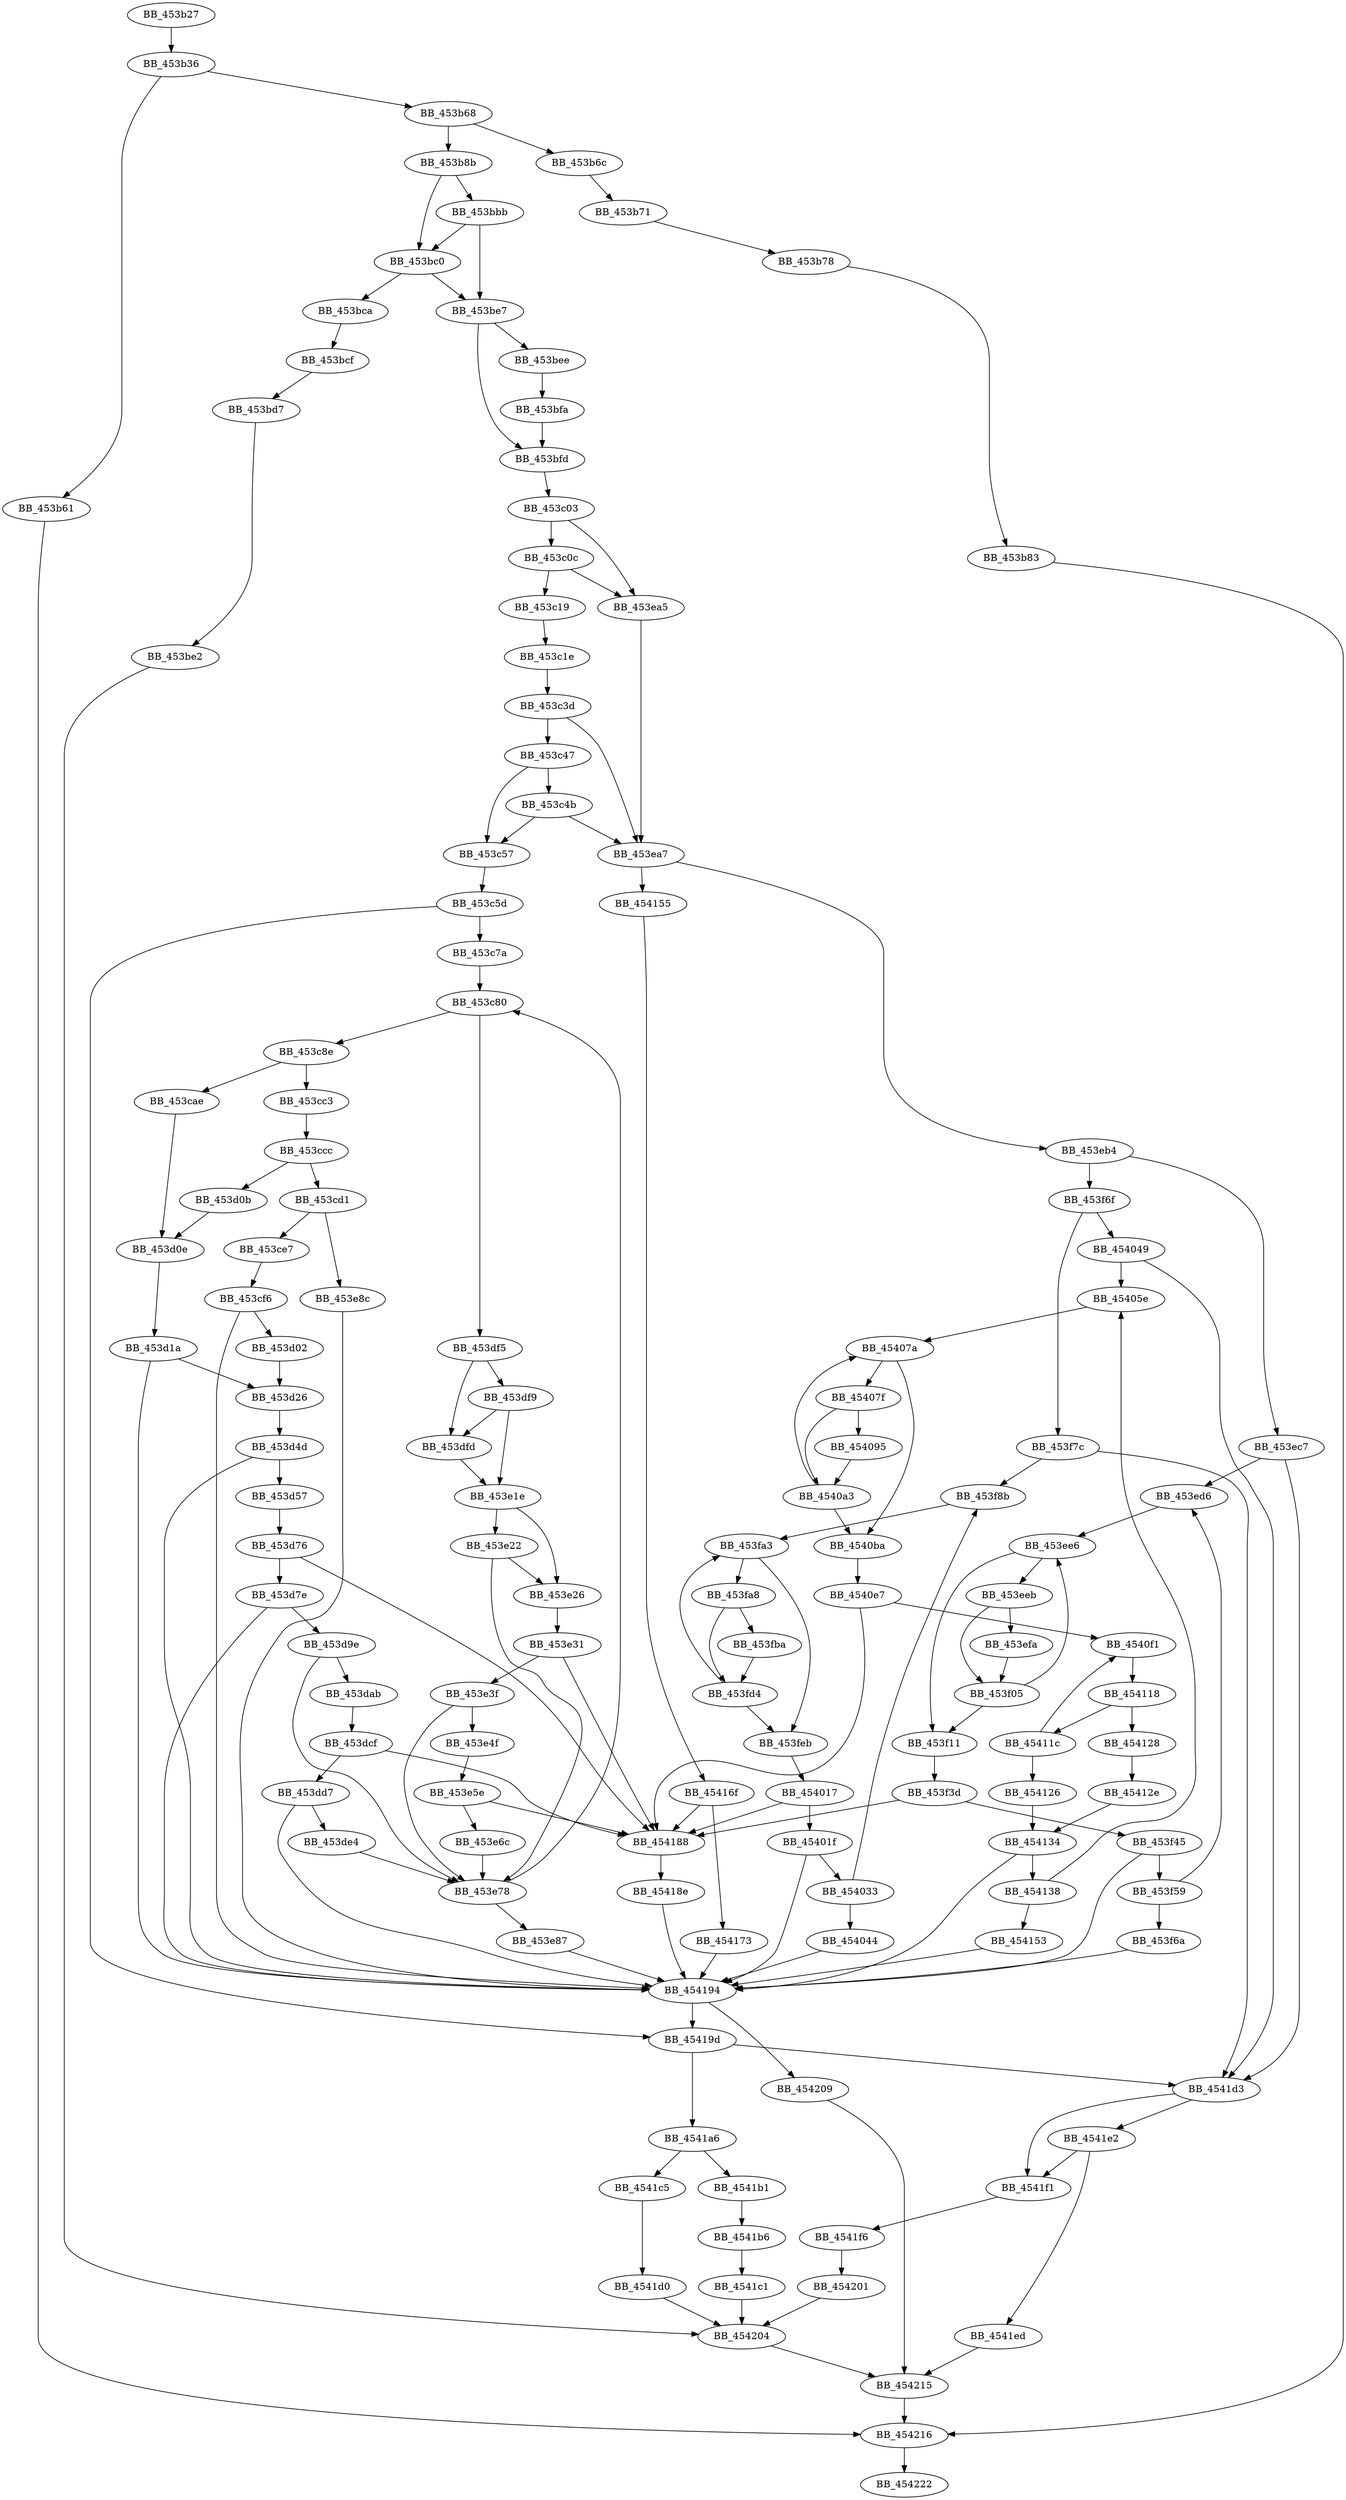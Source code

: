DiGraph sub_453B27{
BB_453b27->BB_453b36
BB_453b36->BB_453b61
BB_453b36->BB_453b68
BB_453b61->BB_454216
BB_453b68->BB_453b6c
BB_453b68->BB_453b8b
BB_453b6c->BB_453b71
BB_453b71->BB_453b78
BB_453b78->BB_453b83
BB_453b83->BB_454216
BB_453b8b->BB_453bbb
BB_453b8b->BB_453bc0
BB_453bbb->BB_453bc0
BB_453bbb->BB_453be7
BB_453bc0->BB_453bca
BB_453bc0->BB_453be7
BB_453bca->BB_453bcf
BB_453bcf->BB_453bd7
BB_453bd7->BB_453be2
BB_453be2->BB_454204
BB_453be7->BB_453bee
BB_453be7->BB_453bfd
BB_453bee->BB_453bfa
BB_453bfa->BB_453bfd
BB_453bfd->BB_453c03
BB_453c03->BB_453c0c
BB_453c03->BB_453ea5
BB_453c0c->BB_453c19
BB_453c0c->BB_453ea5
BB_453c19->BB_453c1e
BB_453c1e->BB_453c3d
BB_453c3d->BB_453c47
BB_453c3d->BB_453ea7
BB_453c47->BB_453c4b
BB_453c47->BB_453c57
BB_453c4b->BB_453c57
BB_453c4b->BB_453ea7
BB_453c57->BB_453c5d
BB_453c5d->BB_453c7a
BB_453c5d->BB_45419d
BB_453c7a->BB_453c80
BB_453c80->BB_453c8e
BB_453c80->BB_453df5
BB_453c8e->BB_453cae
BB_453c8e->BB_453cc3
BB_453cae->BB_453d0e
BB_453cc3->BB_453ccc
BB_453ccc->BB_453cd1
BB_453ccc->BB_453d0b
BB_453cd1->BB_453ce7
BB_453cd1->BB_453e8c
BB_453ce7->BB_453cf6
BB_453cf6->BB_453d02
BB_453cf6->BB_454194
BB_453d02->BB_453d26
BB_453d0b->BB_453d0e
BB_453d0e->BB_453d1a
BB_453d1a->BB_453d26
BB_453d1a->BB_454194
BB_453d26->BB_453d4d
BB_453d4d->BB_453d57
BB_453d4d->BB_454194
BB_453d57->BB_453d76
BB_453d76->BB_453d7e
BB_453d76->BB_454188
BB_453d7e->BB_453d9e
BB_453d7e->BB_454194
BB_453d9e->BB_453dab
BB_453d9e->BB_453e78
BB_453dab->BB_453dcf
BB_453dcf->BB_453dd7
BB_453dcf->BB_454188
BB_453dd7->BB_453de4
BB_453dd7->BB_454194
BB_453de4->BB_453e78
BB_453df5->BB_453df9
BB_453df5->BB_453dfd
BB_453df9->BB_453dfd
BB_453df9->BB_453e1e
BB_453dfd->BB_453e1e
BB_453e1e->BB_453e22
BB_453e1e->BB_453e26
BB_453e22->BB_453e26
BB_453e22->BB_453e78
BB_453e26->BB_453e31
BB_453e31->BB_453e3f
BB_453e31->BB_454188
BB_453e3f->BB_453e4f
BB_453e3f->BB_453e78
BB_453e4f->BB_453e5e
BB_453e5e->BB_453e6c
BB_453e5e->BB_454188
BB_453e6c->BB_453e78
BB_453e78->BB_453c80
BB_453e78->BB_453e87
BB_453e87->BB_454194
BB_453e8c->BB_454194
BB_453ea5->BB_453ea7
BB_453ea7->BB_453eb4
BB_453ea7->BB_454155
BB_453eb4->BB_453ec7
BB_453eb4->BB_453f6f
BB_453ec7->BB_453ed6
BB_453ec7->BB_4541d3
BB_453ed6->BB_453ee6
BB_453ee6->BB_453eeb
BB_453ee6->BB_453f11
BB_453eeb->BB_453efa
BB_453eeb->BB_453f05
BB_453efa->BB_453f05
BB_453f05->BB_453ee6
BB_453f05->BB_453f11
BB_453f11->BB_453f3d
BB_453f3d->BB_453f45
BB_453f3d->BB_454188
BB_453f45->BB_453f59
BB_453f45->BB_454194
BB_453f59->BB_453ed6
BB_453f59->BB_453f6a
BB_453f6a->BB_454194
BB_453f6f->BB_453f7c
BB_453f6f->BB_454049
BB_453f7c->BB_453f8b
BB_453f7c->BB_4541d3
BB_453f8b->BB_453fa3
BB_453fa3->BB_453fa8
BB_453fa3->BB_453feb
BB_453fa8->BB_453fba
BB_453fa8->BB_453fd4
BB_453fba->BB_453fd4
BB_453fd4->BB_453fa3
BB_453fd4->BB_453feb
BB_453feb->BB_454017
BB_454017->BB_45401f
BB_454017->BB_454188
BB_45401f->BB_454033
BB_45401f->BB_454194
BB_454033->BB_453f8b
BB_454033->BB_454044
BB_454044->BB_454194
BB_454049->BB_45405e
BB_454049->BB_4541d3
BB_45405e->BB_45407a
BB_45407a->BB_45407f
BB_45407a->BB_4540ba
BB_45407f->BB_454095
BB_45407f->BB_4540a3
BB_454095->BB_4540a3
BB_4540a3->BB_45407a
BB_4540a3->BB_4540ba
BB_4540ba->BB_4540e7
BB_4540e7->BB_4540f1
BB_4540e7->BB_454188
BB_4540f1->BB_454118
BB_454118->BB_45411c
BB_454118->BB_454128
BB_45411c->BB_4540f1
BB_45411c->BB_454126
BB_454126->BB_454134
BB_454128->BB_45412e
BB_45412e->BB_454134
BB_454134->BB_454138
BB_454134->BB_454194
BB_454138->BB_45405e
BB_454138->BB_454153
BB_454153->BB_454194
BB_454155->BB_45416f
BB_45416f->BB_454173
BB_45416f->BB_454188
BB_454173->BB_454194
BB_454188->BB_45418e
BB_45418e->BB_454194
BB_454194->BB_45419d
BB_454194->BB_454209
BB_45419d->BB_4541a6
BB_45419d->BB_4541d3
BB_4541a6->BB_4541b1
BB_4541a6->BB_4541c5
BB_4541b1->BB_4541b6
BB_4541b6->BB_4541c1
BB_4541c1->BB_454204
BB_4541c5->BB_4541d0
BB_4541d0->BB_454204
BB_4541d3->BB_4541e2
BB_4541d3->BB_4541f1
BB_4541e2->BB_4541ed
BB_4541e2->BB_4541f1
BB_4541ed->BB_454215
BB_4541f1->BB_4541f6
BB_4541f6->BB_454201
BB_454201->BB_454204
BB_454204->BB_454215
BB_454209->BB_454215
BB_454215->BB_454216
BB_454216->BB_454222
}
